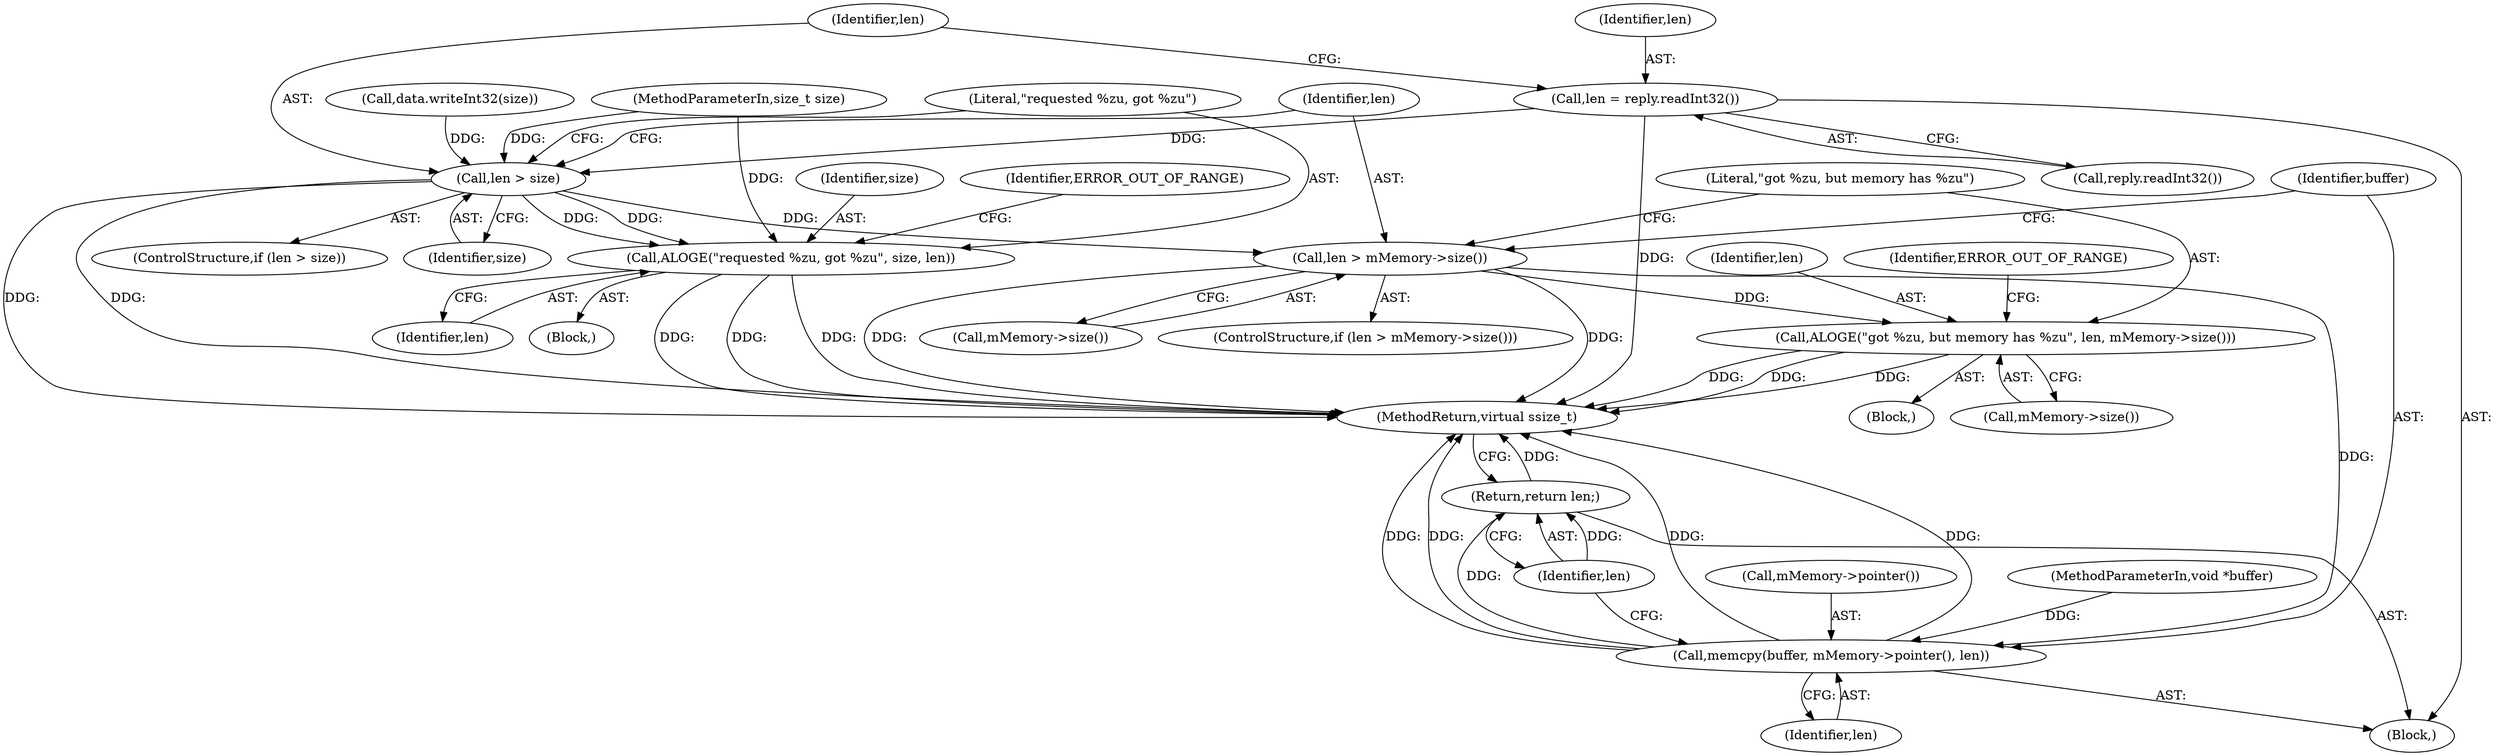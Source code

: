 digraph "0_Android_51504928746edff6c94a1c498cf99c0a83bedaed@API" {
"1000140" [label="(Call,len = reply.readInt32())"];
"1000144" [label="(Call,len > size)"];
"1000148" [label="(Call,ALOGE(\"requested %zu, got %zu\", size, len))"];
"1000155" [label="(Call,len > mMemory->size())"];
"1000159" [label="(Call,ALOGE(\"got %zu, but memory has %zu\", len, mMemory->size()))"];
"1000165" [label="(Call,memcpy(buffer, mMemory->pointer(), len))"];
"1000169" [label="(Return,return len;)"];
"1000157" [label="(Call,mMemory->size())"];
"1000169" [label="(Return,return len;)"];
"1000160" [label="(Literal,\"got %zu, but memory has %zu\")"];
"1000166" [label="(Identifier,buffer)"];
"1000148" [label="(Call,ALOGE(\"requested %zu, got %zu\", size, len))"];
"1000143" [label="(ControlStructure,if (len > size))"];
"1000146" [label="(Identifier,size)"];
"1000151" [label="(Identifier,len)"];
"1000167" [label="(Call,mMemory->pointer())"];
"1000104" [label="(Block,)"];
"1000145" [label="(Identifier,len)"];
"1000165" [label="(Call,memcpy(buffer, mMemory->pointer(), len))"];
"1000161" [label="(Identifier,len)"];
"1000144" [label="(Call,len > size)"];
"1000111" [label="(Call,data.writeInt32(size))"];
"1000142" [label="(Call,reply.readInt32())"];
"1000164" [label="(Identifier,ERROR_OUT_OF_RANGE)"];
"1000103" [label="(MethodParameterIn,size_t size)"];
"1000159" [label="(Call,ALOGE(\"got %zu, but memory has %zu\", len, mMemory->size()))"];
"1000147" [label="(Block,)"];
"1000156" [label="(Identifier,len)"];
"1000170" [label="(Identifier,len)"];
"1000150" [label="(Identifier,size)"];
"1000140" [label="(Call,len = reply.readInt32())"];
"1000158" [label="(Block,)"];
"1000141" [label="(Identifier,len)"];
"1000153" [label="(Identifier,ERROR_OUT_OF_RANGE)"];
"1000171" [label="(MethodReturn,virtual ssize_t)"];
"1000168" [label="(Identifier,len)"];
"1000155" [label="(Call,len > mMemory->size())"];
"1000149" [label="(Literal,\"requested %zu, got %zu\")"];
"1000162" [label="(Call,mMemory->size())"];
"1000154" [label="(ControlStructure,if (len > mMemory->size()))"];
"1000102" [label="(MethodParameterIn,void *buffer)"];
"1000140" -> "1000104"  [label="AST: "];
"1000140" -> "1000142"  [label="CFG: "];
"1000141" -> "1000140"  [label="AST: "];
"1000142" -> "1000140"  [label="AST: "];
"1000145" -> "1000140"  [label="CFG: "];
"1000140" -> "1000171"  [label="DDG: "];
"1000140" -> "1000144"  [label="DDG: "];
"1000144" -> "1000143"  [label="AST: "];
"1000144" -> "1000146"  [label="CFG: "];
"1000145" -> "1000144"  [label="AST: "];
"1000146" -> "1000144"  [label="AST: "];
"1000149" -> "1000144"  [label="CFG: "];
"1000156" -> "1000144"  [label="CFG: "];
"1000144" -> "1000171"  [label="DDG: "];
"1000144" -> "1000171"  [label="DDG: "];
"1000111" -> "1000144"  [label="DDG: "];
"1000103" -> "1000144"  [label="DDG: "];
"1000144" -> "1000148"  [label="DDG: "];
"1000144" -> "1000148"  [label="DDG: "];
"1000144" -> "1000155"  [label="DDG: "];
"1000148" -> "1000147"  [label="AST: "];
"1000148" -> "1000151"  [label="CFG: "];
"1000149" -> "1000148"  [label="AST: "];
"1000150" -> "1000148"  [label="AST: "];
"1000151" -> "1000148"  [label="AST: "];
"1000153" -> "1000148"  [label="CFG: "];
"1000148" -> "1000171"  [label="DDG: "];
"1000148" -> "1000171"  [label="DDG: "];
"1000148" -> "1000171"  [label="DDG: "];
"1000103" -> "1000148"  [label="DDG: "];
"1000155" -> "1000154"  [label="AST: "];
"1000155" -> "1000157"  [label="CFG: "];
"1000156" -> "1000155"  [label="AST: "];
"1000157" -> "1000155"  [label="AST: "];
"1000160" -> "1000155"  [label="CFG: "];
"1000166" -> "1000155"  [label="CFG: "];
"1000155" -> "1000171"  [label="DDG: "];
"1000155" -> "1000171"  [label="DDG: "];
"1000155" -> "1000159"  [label="DDG: "];
"1000155" -> "1000165"  [label="DDG: "];
"1000159" -> "1000158"  [label="AST: "];
"1000159" -> "1000162"  [label="CFG: "];
"1000160" -> "1000159"  [label="AST: "];
"1000161" -> "1000159"  [label="AST: "];
"1000162" -> "1000159"  [label="AST: "];
"1000164" -> "1000159"  [label="CFG: "];
"1000159" -> "1000171"  [label="DDG: "];
"1000159" -> "1000171"  [label="DDG: "];
"1000159" -> "1000171"  [label="DDG: "];
"1000165" -> "1000104"  [label="AST: "];
"1000165" -> "1000168"  [label="CFG: "];
"1000166" -> "1000165"  [label="AST: "];
"1000167" -> "1000165"  [label="AST: "];
"1000168" -> "1000165"  [label="AST: "];
"1000170" -> "1000165"  [label="CFG: "];
"1000165" -> "1000171"  [label="DDG: "];
"1000165" -> "1000171"  [label="DDG: "];
"1000165" -> "1000171"  [label="DDG: "];
"1000165" -> "1000171"  [label="DDG: "];
"1000102" -> "1000165"  [label="DDG: "];
"1000165" -> "1000169"  [label="DDG: "];
"1000169" -> "1000104"  [label="AST: "];
"1000169" -> "1000170"  [label="CFG: "];
"1000170" -> "1000169"  [label="AST: "];
"1000171" -> "1000169"  [label="CFG: "];
"1000169" -> "1000171"  [label="DDG: "];
"1000170" -> "1000169"  [label="DDG: "];
}
